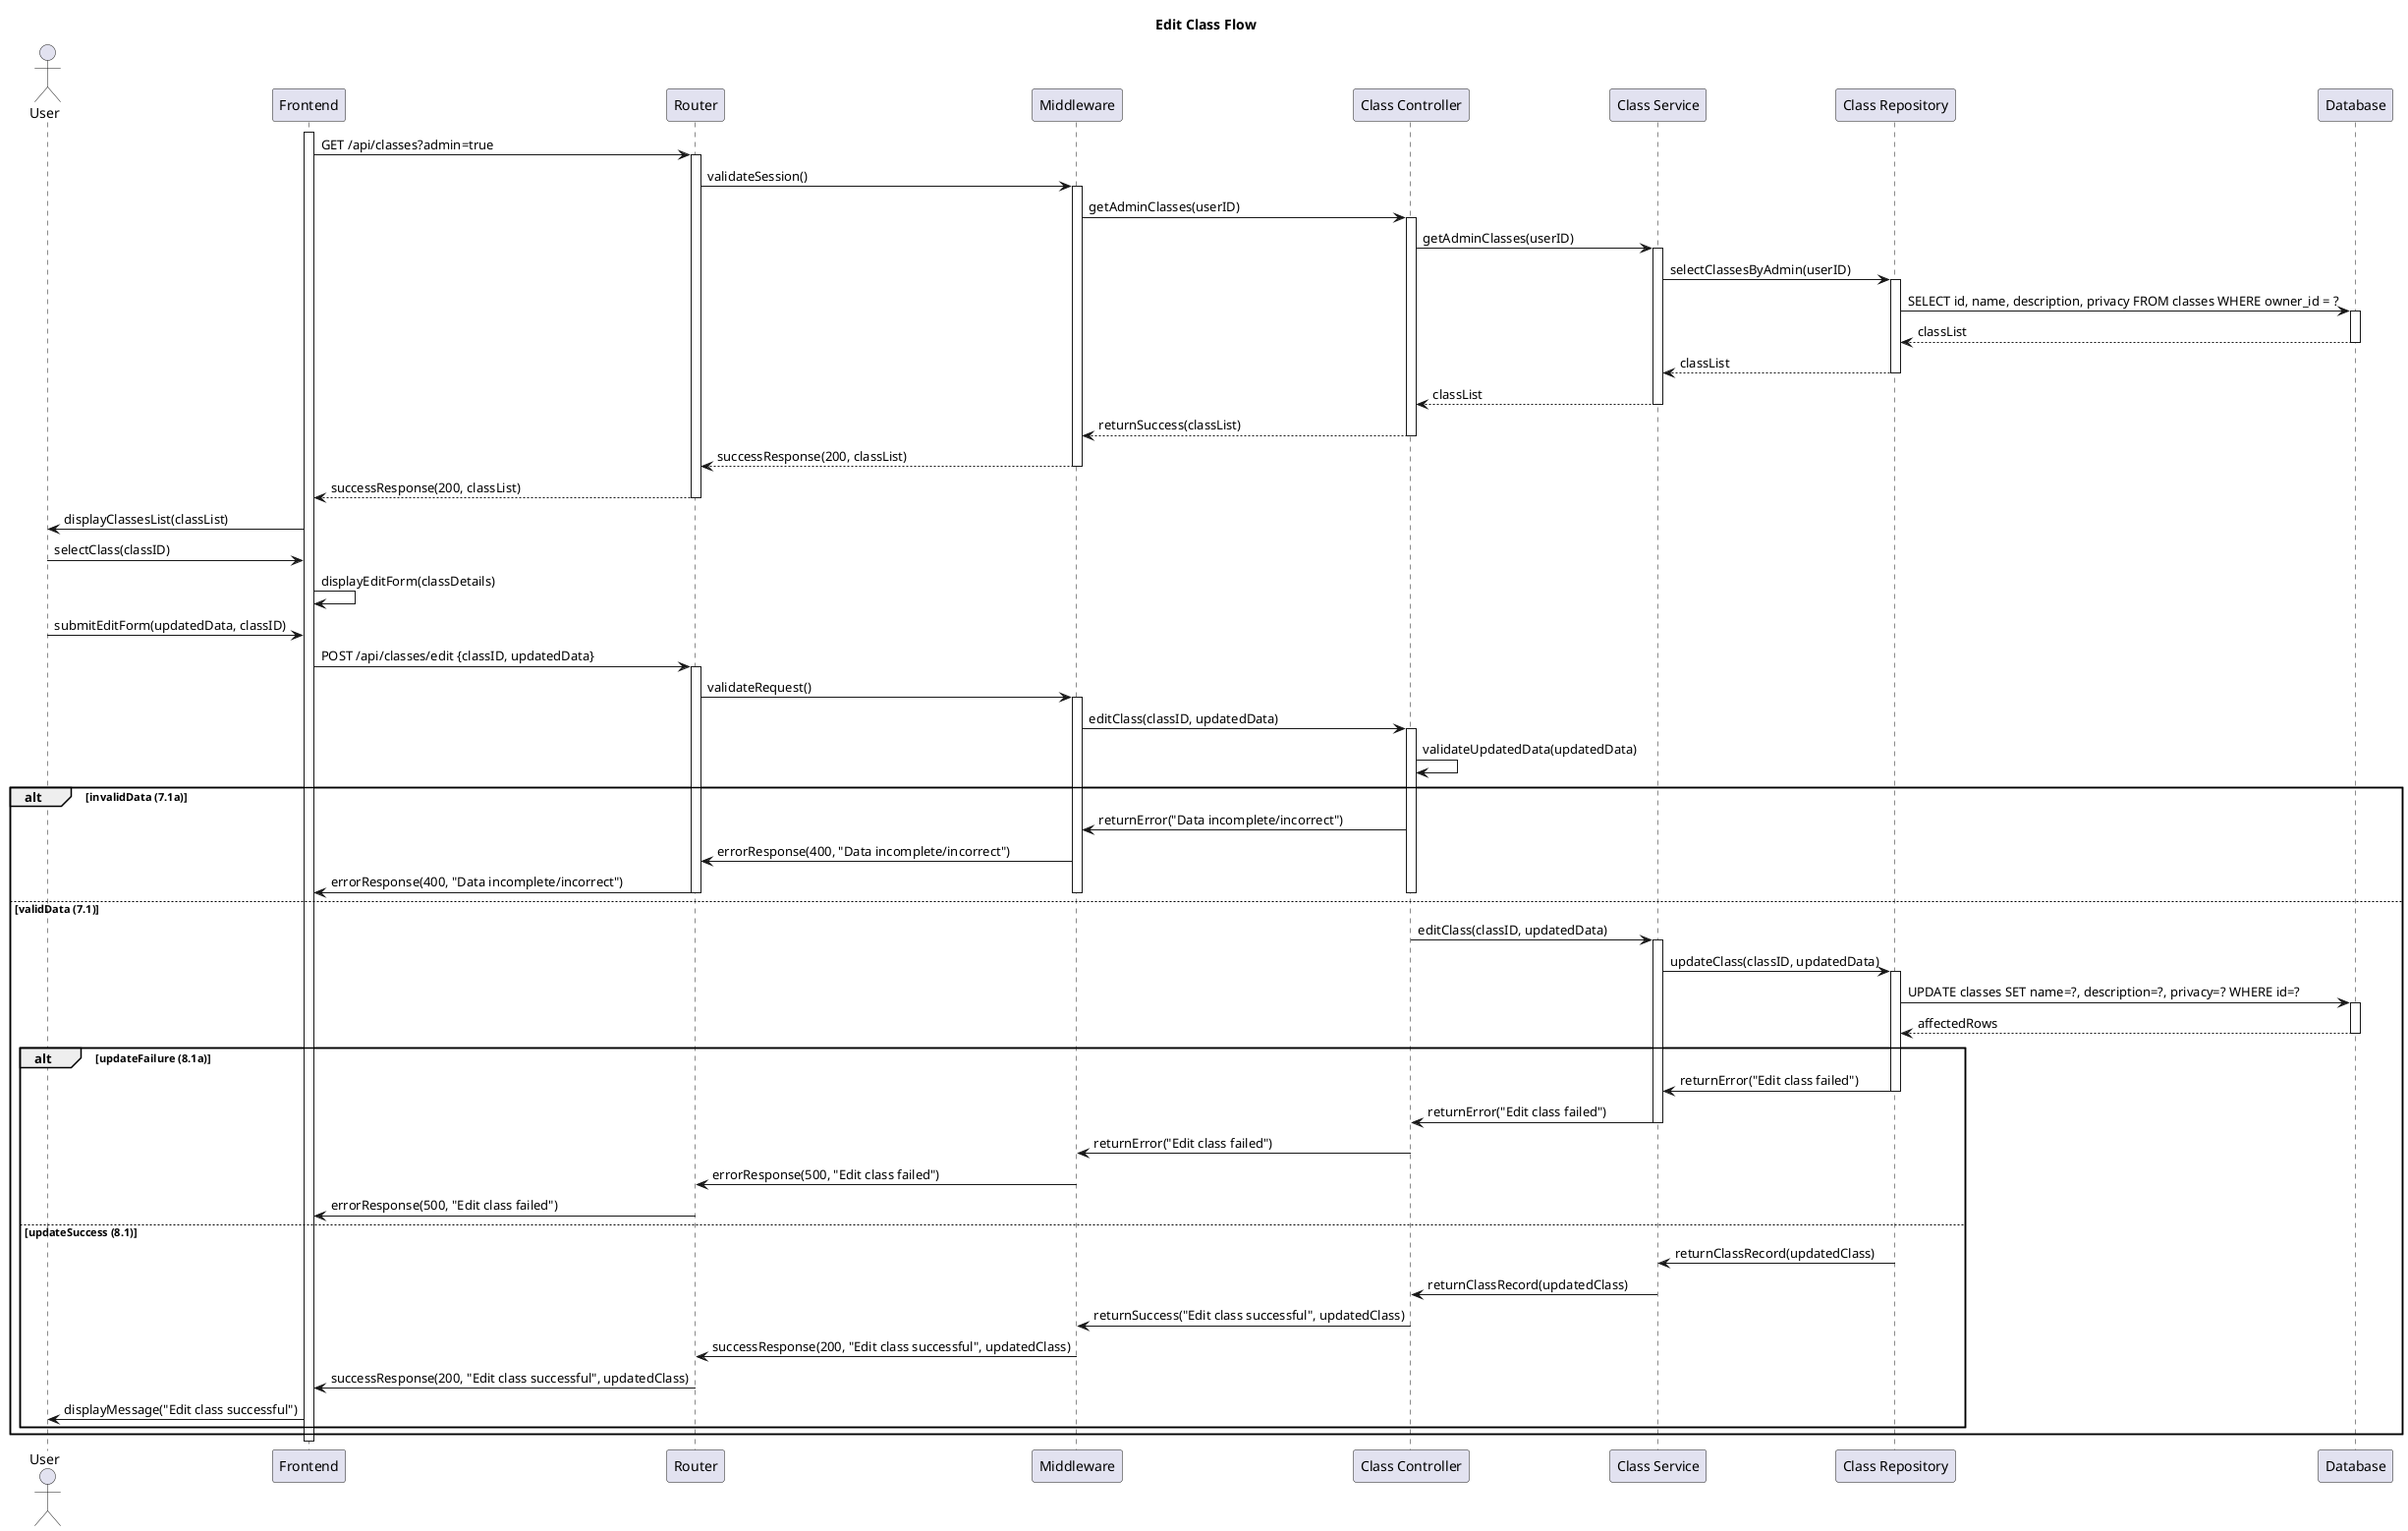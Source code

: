 @startuml
title Edit Class Flow

actor User
participant "Frontend" as FE
participant "Router" as Router
participant "Middleware" as MW
participant "Class Controller" as Controller
participant "Class Service" as Service
participant "Class Repository" as Repository
participant "Database" as DB

'Retrieve Admin Classes'
activate FE
FE -> Router: GET /api/classes?admin=true
activate Router
Router -> MW: validateSession()
activate MW
MW -> Controller: getAdminClasses(userID)
activate Controller
Controller -> Service: getAdminClasses(userID)
activate Service
Service -> Repository: selectClassesByAdmin(userID)
activate Repository
Repository -> DB: SELECT id, name, description, privacy FROM classes WHERE owner_id = ?
activate DB
DB --> Repository: classList
deactivate DB
Repository --> Service: classList
deactivate Repository
Service --> Controller: classList
deactivate Service
Controller --> MW: returnSuccess(classList)
deactivate Controller
MW --> Router: successResponse(200, classList)
deactivate MW
Router --> FE: successResponse(200, classList)
deactivate Router
FE -> User: displayClassesList(classList)

'Edit Class'
User -> FE: selectClass(classID)
FE -> FE: displayEditForm(classDetails)

User -> FE: submitEditForm(updatedData, classID)
FE -> Router: POST /api/classes/edit {classID, updatedData}
activate Router
Router -> MW: validateRequest()
activate MW
MW -> Controller: editClass(classID, updatedData)
activate Controller
Controller -> Controller: validateUpdatedData(updatedData)
alt invalidData (7.1a)
    Controller -> MW: returnError("Data incomplete/incorrect")
    MW -> Router: errorResponse(400, "Data incomplete/incorrect")
    Router -> FE: errorResponse(400, "Data incomplete/incorrect")
    deactivate Controller
    deactivate MW
    deactivate Router
else validData (7.1)
    Controller -> Service: editClass(classID, updatedData)
    activate Service
    Service -> Repository: updateClass(classID, updatedData)
    activate Repository
    Repository -> DB: UPDATE classes SET name=?, description=?, privacy=? WHERE id=?
    activate DB
    DB --> Repository: affectedRows
    deactivate DB
    alt updateFailure (8.1a)
        Repository -> Service: returnError("Edit class failed")
        deactivate Repository
        Service -> Controller: returnError("Edit class failed")
        deactivate Service
        Controller -> MW: returnError("Edit class failed")
        MW -> Router: errorResponse(500, "Edit class failed")
        Router -> FE: errorResponse(500, "Edit class failed")
        deactivate Controller
        deactivate MW
        deactivate Router
    else updateSuccess (8.1)
        Repository -> Service: returnClassRecord(updatedClass)
        deactivate Repository
        Service -> Controller: returnClassRecord(updatedClass)
        deactivate Service
        Controller -> MW: returnSuccess("Edit class successful", updatedClass)
        MW -> Router: successResponse(200, "Edit class successful", updatedClass)
        Router -> FE: successResponse(200, "Edit class successful", updatedClass)
        FE -> User: displayMessage("Edit class successful")
        deactivate Controller
        deactivate MW
        deactivate Router
    end
end
deactivate FE

@enduml
